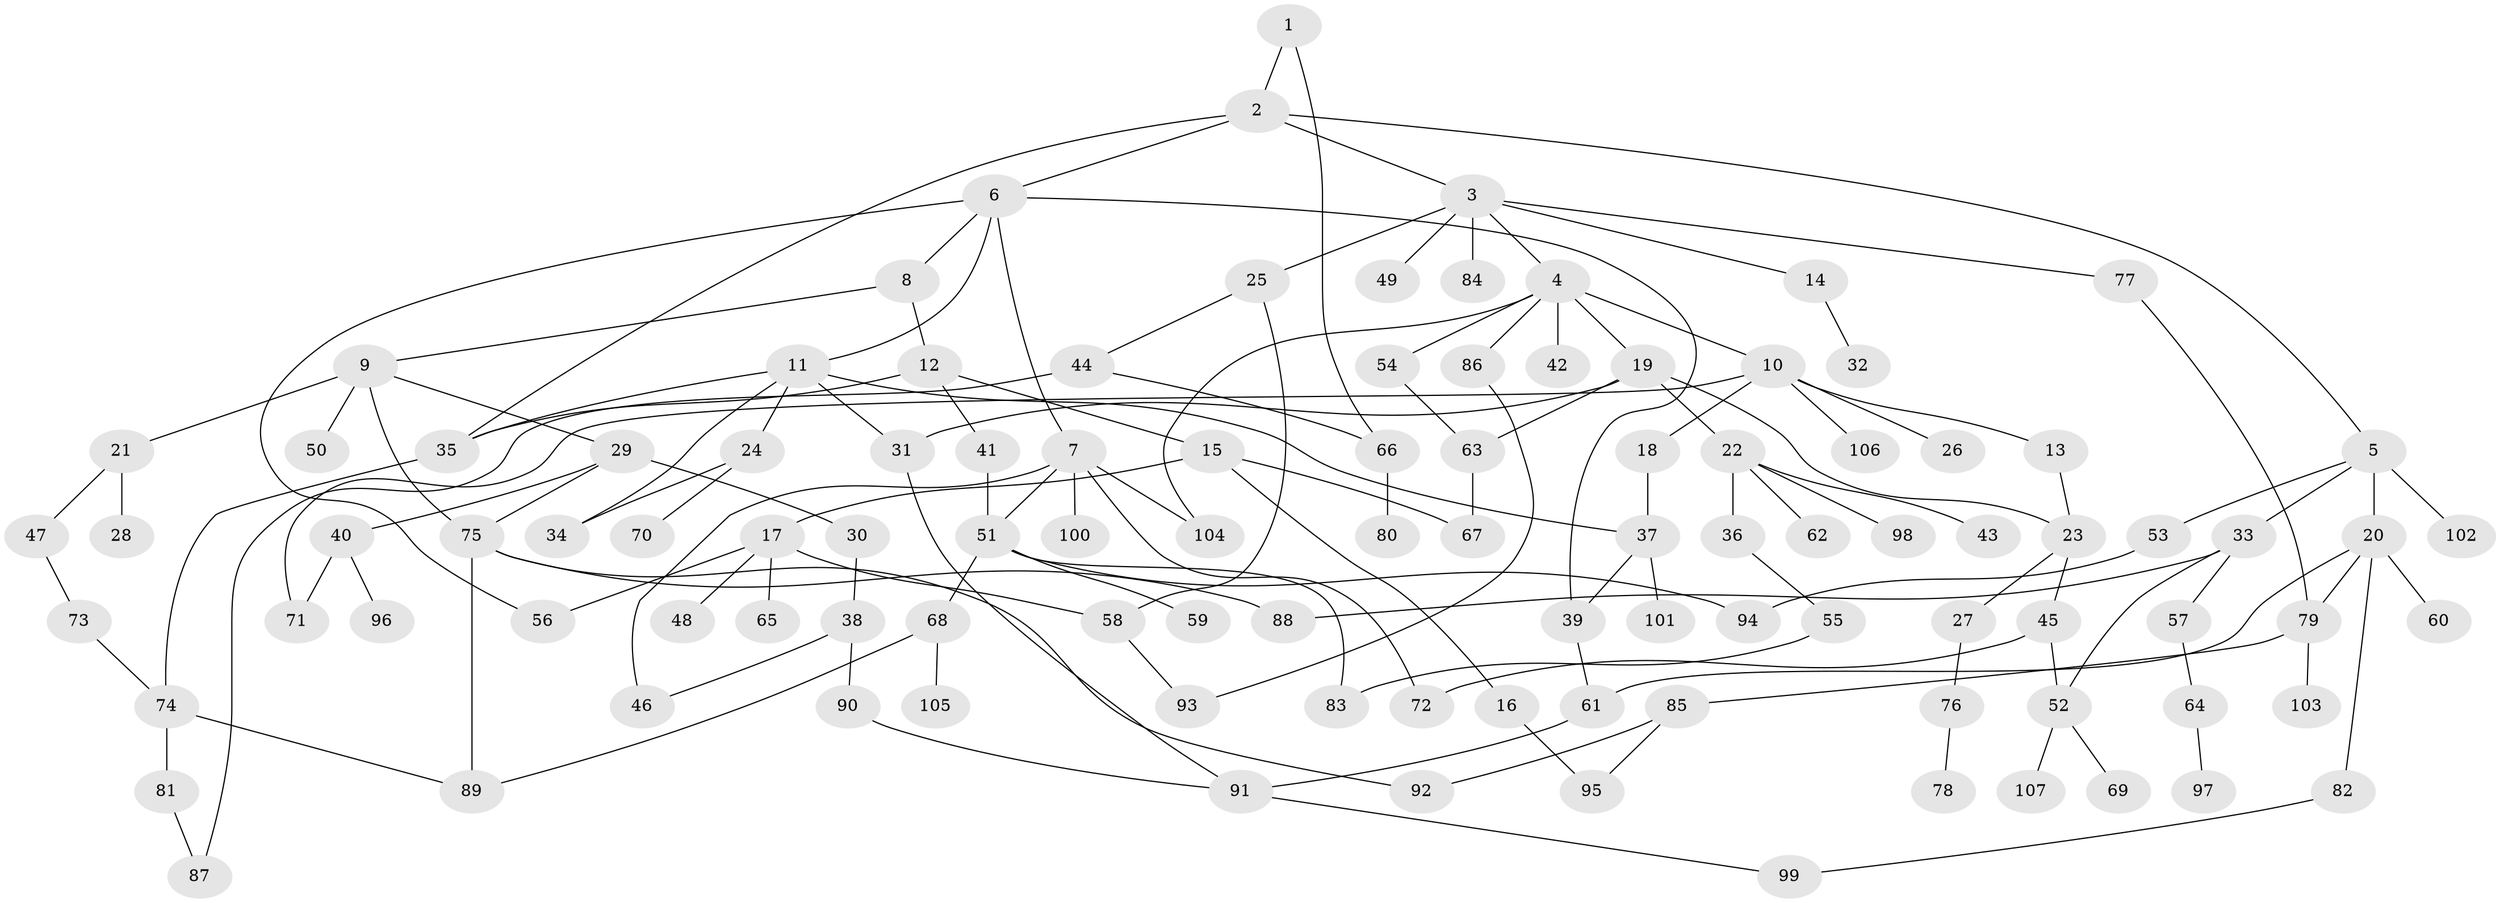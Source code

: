 // coarse degree distribution, {1: 0.4339622641509434, 3: 0.05660377358490566, 2: 0.32075471698113206, 4: 0.05660377358490566, 5: 0.018867924528301886, 6: 0.018867924528301886, 10: 0.018867924528301886, 7: 0.018867924528301886, 12: 0.018867924528301886, 9: 0.03773584905660377}
// Generated by graph-tools (version 1.1) at 2025/45/03/04/25 21:45:19]
// undirected, 107 vertices, 140 edges
graph export_dot {
graph [start="1"]
  node [color=gray90,style=filled];
  1;
  2;
  3;
  4;
  5;
  6;
  7;
  8;
  9;
  10;
  11;
  12;
  13;
  14;
  15;
  16;
  17;
  18;
  19;
  20;
  21;
  22;
  23;
  24;
  25;
  26;
  27;
  28;
  29;
  30;
  31;
  32;
  33;
  34;
  35;
  36;
  37;
  38;
  39;
  40;
  41;
  42;
  43;
  44;
  45;
  46;
  47;
  48;
  49;
  50;
  51;
  52;
  53;
  54;
  55;
  56;
  57;
  58;
  59;
  60;
  61;
  62;
  63;
  64;
  65;
  66;
  67;
  68;
  69;
  70;
  71;
  72;
  73;
  74;
  75;
  76;
  77;
  78;
  79;
  80;
  81;
  82;
  83;
  84;
  85;
  86;
  87;
  88;
  89;
  90;
  91;
  92;
  93;
  94;
  95;
  96;
  97;
  98;
  99;
  100;
  101;
  102;
  103;
  104;
  105;
  106;
  107;
  1 -- 2;
  1 -- 66;
  2 -- 3;
  2 -- 5;
  2 -- 6;
  2 -- 35;
  3 -- 4;
  3 -- 14;
  3 -- 25;
  3 -- 49;
  3 -- 77;
  3 -- 84;
  4 -- 10;
  4 -- 19;
  4 -- 42;
  4 -- 54;
  4 -- 86;
  4 -- 104;
  5 -- 20;
  5 -- 33;
  5 -- 53;
  5 -- 102;
  6 -- 7;
  6 -- 8;
  6 -- 11;
  6 -- 39;
  6 -- 56;
  7 -- 46;
  7 -- 51;
  7 -- 72;
  7 -- 100;
  7 -- 104;
  8 -- 9;
  8 -- 12;
  9 -- 21;
  9 -- 29;
  9 -- 50;
  9 -- 75;
  10 -- 13;
  10 -- 18;
  10 -- 26;
  10 -- 106;
  10 -- 71;
  11 -- 24;
  11 -- 37;
  11 -- 35;
  11 -- 34;
  11 -- 31;
  12 -- 15;
  12 -- 35;
  12 -- 41;
  13 -- 23;
  14 -- 32;
  15 -- 16;
  15 -- 17;
  15 -- 67;
  16 -- 95;
  17 -- 48;
  17 -- 65;
  17 -- 58;
  17 -- 56;
  18 -- 37;
  19 -- 22;
  19 -- 23;
  19 -- 31;
  19 -- 63;
  20 -- 60;
  20 -- 61;
  20 -- 79;
  20 -- 82;
  21 -- 28;
  21 -- 47;
  22 -- 36;
  22 -- 43;
  22 -- 62;
  22 -- 98;
  23 -- 27;
  23 -- 45;
  24 -- 34;
  24 -- 70;
  25 -- 44;
  25 -- 58;
  27 -- 76;
  29 -- 30;
  29 -- 40;
  29 -- 75;
  30 -- 38;
  31 -- 91;
  33 -- 57;
  33 -- 88;
  33 -- 52;
  35 -- 74;
  36 -- 55;
  37 -- 101;
  37 -- 39;
  38 -- 90;
  38 -- 46;
  39 -- 61;
  40 -- 71;
  40 -- 96;
  41 -- 51;
  44 -- 87;
  44 -- 66;
  45 -- 52;
  45 -- 72;
  47 -- 73;
  51 -- 59;
  51 -- 68;
  51 -- 83;
  51 -- 94;
  52 -- 69;
  52 -- 107;
  53 -- 94;
  54 -- 63;
  55 -- 83;
  57 -- 64;
  58 -- 93;
  61 -- 91;
  63 -- 67;
  64 -- 97;
  66 -- 80;
  68 -- 105;
  68 -- 89;
  73 -- 74;
  74 -- 81;
  74 -- 89;
  75 -- 88;
  75 -- 89;
  75 -- 92;
  76 -- 78;
  77 -- 79;
  79 -- 85;
  79 -- 103;
  81 -- 87;
  82 -- 99;
  85 -- 92;
  85 -- 95;
  86 -- 93;
  90 -- 91;
  91 -- 99;
}
